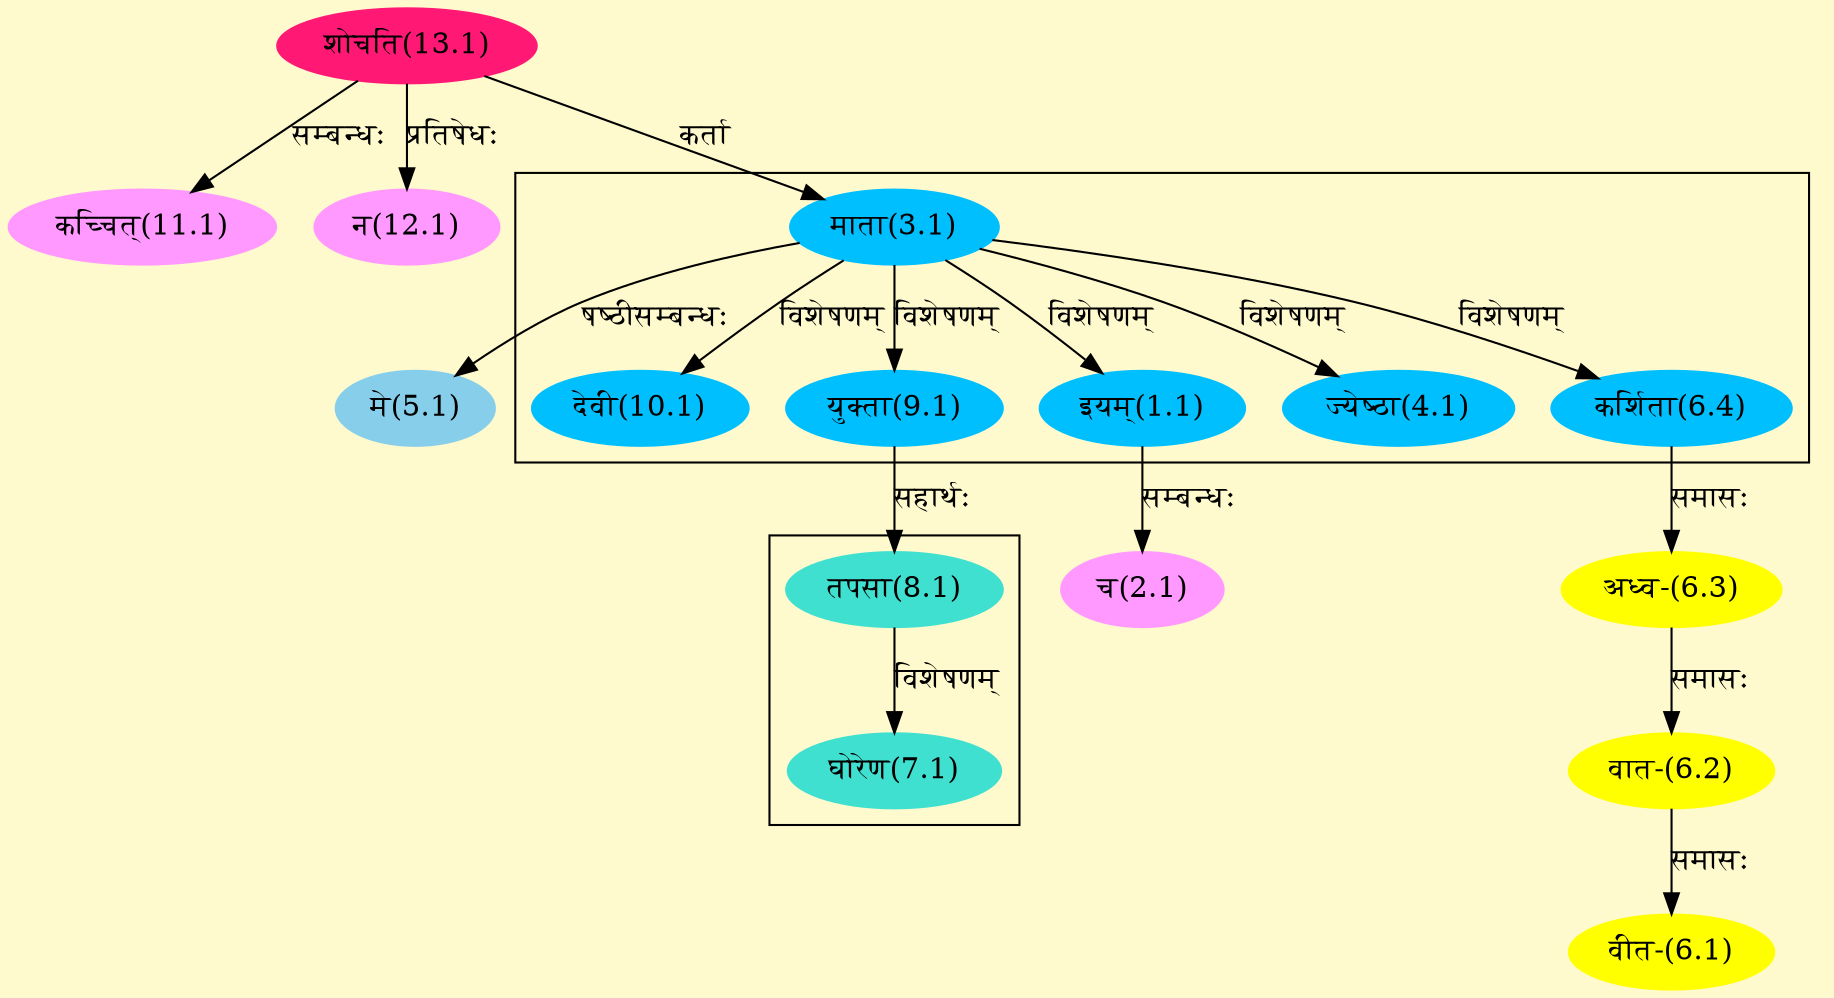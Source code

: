 digraph G{
rankdir=BT;
 compound=true;
 bgcolor="lemonchiffon1";

subgraph cluster_1{
Node1_1 [style=filled, color="#00BFFF" label = "इयम्(1.1)"]
Node3_1 [style=filled, color="#00BFFF" label = "माता(3.1)"]
Node4_1 [style=filled, color="#00BFFF" label = "ज्येष्ठा(4.1)"]
Node6_4 [style=filled, color="#00BFFF" label = "कर्शिता(6.4)"]
Node9_1 [style=filled, color="#00BFFF" label = "युक्ता(9.1)"]
Node10_1 [style=filled, color="#00BFFF" label = "देवी(10.1)"]

}

subgraph cluster_2{
Node7_1 [style=filled, color="#40E0D0" label = "घोरेण(7.1)"]
Node8_1 [style=filled, color="#40E0D0" label = "तपसा(8.1)"]

}
Node2_1 [style=filled, color="#FF99FF" label = "च(2.1)"]
Node1_1 [style=filled, color="#00BFFF" label = "इयम्(1.1)"]
Node3_1 [style=filled, color="#00BFFF" label = "माता(3.1)"]
Node13_1 [style=filled, color="#FF1975" label = "शोचति(13.1)"]
Node5_1 [style=filled, color="#87CEEB" label = "मे(5.1)"]
Node6_1 [style=filled, color="#FFFF00" label = "वीत-(6.1)"]
Node6_2 [style=filled, color="#FFFF00" label = "वात-(6.2)"]
Node6_3 [style=filled, color="#FFFF00" label = "अध्व-(6.3)"]
Node6_4 [style=filled, color="#00BFFF" label = "कर्शिता(6.4)"]
Node8_1 [style=filled, color="#40E0D0" label = "तपसा(8.1)"]
Node9_1 [style=filled, color="#00BFFF" label = "युक्ता(9.1)"]
Node11_1 [style=filled, color="#FF99FF" label = "कच्चित्(11.1)"]
Node12_1 [style=filled, color="#FF99FF" label = "न(12.1)"]
/* Start of Relations section */

Node1_1 -> Node3_1 [  label="विशेषणम्"  dir="back" ]
Node2_1 -> Node1_1 [  label="सम्बन्धः"  dir="back" ]
Node3_1 -> Node13_1 [  label="कर्ता"  dir="back" ]
Node4_1 -> Node3_1 [  label="विशेषणम्"  dir="back" ]
Node5_1 -> Node3_1 [  label="षष्ठीसम्बन्धः"  dir="back" ]
Node6_1 -> Node6_2 [  label="समासः"  dir="back" ]
Node6_2 -> Node6_3 [  label="समासः"  dir="back" ]
Node6_3 -> Node6_4 [  label="समासः"  dir="back" ]
Node6_4 -> Node3_1 [  label="विशेषणम्"  dir="back" ]
Node7_1 -> Node8_1 [  label="विशेषणम्"  dir="back" ]
Node8_1 -> Node9_1 [  label="सहार्थः"  dir="back" ]
Node9_1 -> Node3_1 [  label="विशेषणम्"  dir="back" ]
Node10_1 -> Node3_1 [  label="विशेषणम्"  dir="back" ]
Node11_1 -> Node13_1 [  label="सम्बन्धः"  dir="back" ]
Node12_1 -> Node13_1 [  label="प्रतिषेधः"  dir="back" ]
}
